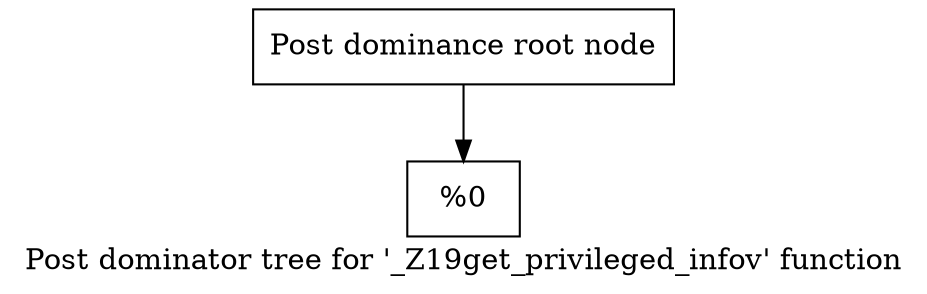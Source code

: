digraph "Post dominator tree for '_Z19get_privileged_infov' function" {
	label="Post dominator tree for '_Z19get_privileged_infov' function";

	Node0x2744520 [shape=record,label="{Post dominance root node}"];
	Node0x2744520 -> Node0x2744a60;
	Node0x2744a60 [shape=record,label="{%0}"];
}
